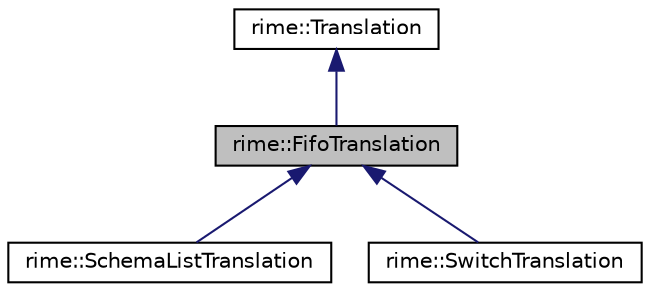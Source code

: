 digraph "rime::FifoTranslation"
{
  edge [fontname="Helvetica",fontsize="10",labelfontname="Helvetica",labelfontsize="10"];
  node [fontname="Helvetica",fontsize="10",shape=record];
  Node1 [label="rime::FifoTranslation",height=0.2,width=0.4,color="black", fillcolor="grey75", style="filled" fontcolor="black"];
  Node2 -> Node1 [dir="back",color="midnightblue",fontsize="10",style="solid",fontname="Helvetica"];
  Node2 [label="rime::Translation",height=0.2,width=0.4,color="black", fillcolor="white", style="filled",URL="$a00219.html"];
  Node1 -> Node3 [dir="back",color="midnightblue",fontsize="10",style="solid",fontname="Helvetica"];
  Node3 [label="rime::SchemaListTranslation",height=0.2,width=0.4,color="black", fillcolor="white", style="filled",URL="$a00158.html"];
  Node1 -> Node4 [dir="back",color="midnightblue",fontsize="10",style="solid",fontname="Helvetica"];
  Node4 [label="rime::SwitchTranslation",height=0.2,width=0.4,color="black", fillcolor="white", style="filled",URL="$a00197.html"];
}
